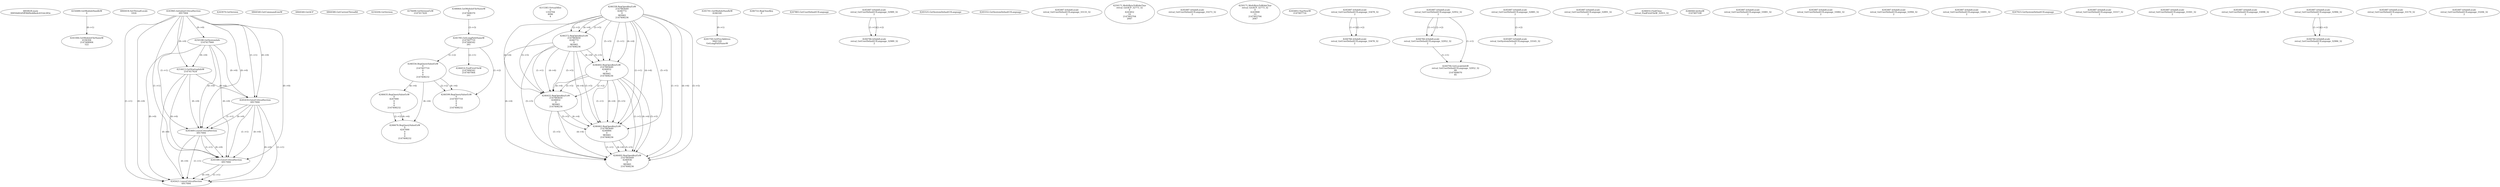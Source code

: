 // Global SCDG with merge call
digraph {
	0 [label="6850628.main
00050d42d5ff38d9eddbedc431dc283e"]
	1 [label="4254480.GetModuleHandleW
0"]
	2 [label="6844434.SetThreadLocale
1024"]
	3 [label="4243965.InitializeCriticalSection
6917004"]
	4 [label="4243979.GetVersion
"]
	5 [label="4250188.GetSystemInfo
2147417660"]
	3 -> 5 [label="(0-->0)"]
	6 [label="6844540.GetCommandLineW
"]
	7 [label="4214413.GetStartupInfoW
2147417624"]
	3 -> 7 [label="(0-->0)"]
	5 -> 7 [label="(0-->0)"]
	8 [label="6844560.GetACP
"]
	9 [label="6844580.GetCurrentThreadId
"]
	10 [label="4250204.GetVersion
"]
	11 [label="4276690.GetVersionExW
2147417420"]
	12 [label="4243306.GetModuleFileNameW
4194304
2147408904
522"]
	1 -> 12 [label="(0-->1)"]
	13 [label="4248064.GetModuleFileNameW
0
2147408370
261"]
	14 [label="4215383.VirtualAlloc
0
1310704
4096
4"]
	15 [label="4246338.RegOpenKeyExW
2147483649
4246772
0
983065
2147408236"]
	16 [label="4246372.RegOpenKeyExW
2147483650
4246772
0
983065
2147408236"]
	15 -> 16 [label="(2-->2)"]
	15 -> 16 [label="(4-->4)"]
	15 -> 16 [label="(5-->5)"]
	17 [label="4246402.RegOpenKeyExW
2147483649
4246832
0
983065
2147408236"]
	15 -> 17 [label="(1-->1)"]
	15 -> 17 [label="(4-->4)"]
	16 -> 17 [label="(4-->4)"]
	15 -> 17 [label="(5-->5)"]
	16 -> 17 [label="(5-->5)"]
	18 [label="4245741.GetModuleHandleW
4246160"]
	19 [label="4245758.GetProcAddress
9441320
GetLongPathNameW"]
	18 -> 19 [label="(0-->1)"]
	20 [label="4245785.GetLongPathNameW
2147407710
2147406542
261"]
	13 -> 20 [label="(3-->3)"]
	21 [label="4246556.RegQueryValueExW
0
2147407710
0
0
0
2147408232"]
	20 -> 21 [label="(1-->2)"]
	22 [label="4246635.RegQueryValueExW
0
4247000
0
0
0
2147408232"]
	21 -> 22 [label="(6-->6)"]
	23 [label="4246722.RegCloseKey
0"]
	24 [label="4247883.GetUserDefaultUILanguage
"]
	25 [label="4245418.EnterCriticalSection
6917004"]
	3 -> 25 [label="(1-->1)"]
	3 -> 25 [label="(0-->0)"]
	5 -> 25 [label="(0-->0)"]
	7 -> 25 [label="(0-->0)"]
	26 [label="4245469.LeaveCriticalSection
6917004"]
	3 -> 26 [label="(1-->1)"]
	25 -> 26 [label="(1-->1)"]
	3 -> 26 [label="(0-->0)"]
	5 -> 26 [label="(0-->0)"]
	7 -> 26 [label="(0-->0)"]
	25 -> 26 [label="(0-->0)"]
	27 [label="4245487.IsValidLocale
retval_GetUserDefaultUILanguage_32989_32
2"]
	28 [label="4244766.IsValidLocale
retval_GetUserDefaultUILanguage_32989_32
2"]
	27 -> 28 [label="(1-->1)"]
	27 -> 28 [label="(2-->2)"]
	29 [label="4245525.GetSystemDefaultUILanguage
"]
	30 [label="4245552.GetSystemDefaultUILanguage
"]
	31 [label="4246676.RegQueryValueExW
0
4247000
0
0
0
2147408232"]
	22 -> 31 [label="(2-->2)"]
	21 -> 31 [label="(6-->6)"]
	22 -> 31 [label="(6-->6)"]
	32 [label="4245487.IsValidLocale
retval_GetUserDefaultUILanguage_33133_32
2"]
	33 [label="4250171.MultiByteToWideChar
retval_GetACP_32773_32
0
4243452
10
2147403704
2047"]
	34 [label="4245487.IsValidLocale
retval_GetUserDefaultUILanguage_33273_32
2"]
	35 [label="4250171.MultiByteToWideChar
retval_GetACP_32773_32
0
4243908
13
2147403704
2047"]
	36 [label="4245683.CharNextW
2147407716"]
	37 [label="4245487.IsValidLocale
retval_GetUserDefaultUILanguage_33478_32
2"]
	38 [label="4244766.IsValidLocale
retval_GetUserDefaultUILanguage_33478_32
2"]
	37 -> 38 [label="(1-->1)"]
	37 -> 38 [label="(2-->2)"]
	39 [label="4245580.EnterCriticalSection
6917004"]
	3 -> 39 [label="(1-->1)"]
	25 -> 39 [label="(1-->1)"]
	26 -> 39 [label="(1-->1)"]
	3 -> 39 [label="(0-->0)"]
	5 -> 39 [label="(0-->0)"]
	7 -> 39 [label="(0-->0)"]
	25 -> 39 [label="(0-->0)"]
	26 -> 39 [label="(0-->0)"]
	40 [label="4245621.LeaveCriticalSection
6917004"]
	3 -> 40 [label="(1-->1)"]
	25 -> 40 [label="(1-->1)"]
	26 -> 40 [label="(1-->1)"]
	39 -> 40 [label="(1-->1)"]
	3 -> 40 [label="(0-->0)"]
	5 -> 40 [label="(0-->0)"]
	7 -> 40 [label="(0-->0)"]
	25 -> 40 [label="(0-->0)"]
	26 -> 40 [label="(0-->0)"]
	39 -> 40 [label="(0-->0)"]
	41 [label="4245487.IsValidLocale
retval_GetUserDefaultUILanguage_32952_32
2"]
	42 [label="4244766.IsValidLocale
retval_GetUserDefaultUILanguage_32952_32
2"]
	41 -> 42 [label="(1-->1)"]
	41 -> 42 [label="(2-->2)"]
	43 [label="4244794.GetLocaleInfoW
retval_GetUserDefaultUILanguage_32952_32
89
2147408070
85"]
	41 -> 43 [label="(1-->1)"]
	42 -> 43 [label="(1-->1)"]
	44 [label="4246432.RegOpenKeyExW
2147483650
4246832
0
983065
2147408236"]
	16 -> 44 [label="(1-->1)"]
	17 -> 44 [label="(2-->2)"]
	15 -> 44 [label="(4-->4)"]
	16 -> 44 [label="(4-->4)"]
	17 -> 44 [label="(4-->4)"]
	15 -> 44 [label="(5-->5)"]
	16 -> 44 [label="(5-->5)"]
	17 -> 44 [label="(5-->5)"]
	45 [label="4246462.RegOpenKeyExW
2147483649
4246884
0
983065
2147408236"]
	15 -> 45 [label="(1-->1)"]
	17 -> 45 [label="(1-->1)"]
	15 -> 45 [label="(4-->4)"]
	16 -> 45 [label="(4-->4)"]
	17 -> 45 [label="(4-->4)"]
	44 -> 45 [label="(4-->4)"]
	15 -> 45 [label="(5-->5)"]
	16 -> 45 [label="(5-->5)"]
	17 -> 45 [label="(5-->5)"]
	44 -> 45 [label="(5-->5)"]
	46 [label="4246492.RegOpenKeyExW
2147483649
4246936
0
983065
2147408236"]
	15 -> 46 [label="(1-->1)"]
	17 -> 46 [label="(1-->1)"]
	45 -> 46 [label="(1-->1)"]
	15 -> 46 [label="(4-->4)"]
	16 -> 46 [label="(4-->4)"]
	17 -> 46 [label="(4-->4)"]
	44 -> 46 [label="(4-->4)"]
	45 -> 46 [label="(4-->4)"]
	15 -> 46 [label="(5-->5)"]
	16 -> 46 [label="(5-->5)"]
	17 -> 46 [label="(5-->5)"]
	44 -> 46 [label="(5-->5)"]
	45 -> 46 [label="(5-->5)"]
	47 [label="4245487.IsValidLocale
retval_GetUserDefaultUILanguage_32885_32
2"]
	48 [label="4245487.IsValidLocale
retval_GetUserDefaultUILanguage_32891_32
2"]
	49 [label="4246014.FindFirstFileW
2147406542
2147407064"]
	20 -> 49 [label="(2-->1)"]
	50 [label="4246032.FindClose
retval_FindFirstFileW_32915_32"]
	51 [label="4246044.lstrlenW
2147407108"]
	52 [label="4245487.IsValidLocale
retval_GetUserDefaultUILanguage_33081_32
2"]
	53 [label="4245487.IsValidLocale
retval_GetUserDefaultUILanguage_33082_32
2"]
	54 [label="4245487.IsValidLocale
retval_GetUserDefaultUILanguage_32994_32
2"]
	55 [label="4245487.IsValidLocale
retval_GetUserDefaultUILanguage_33091_32
2"]
	56 [label="4247923.GetSystemDefaultUILanguage
"]
	57 [label="4245487.IsValidLocale
retval_GetSystemDefaultUILanguage_33165_32
2"]
	47 -> 57 [label="(2-->2)"]
	58 [label="4245487.IsValidLocale
retval_GetUserDefaultUILanguage_33317_32
2"]
	59 [label="4246599.RegQueryValueExW
0
2147407710
0
0
0
2147408232"]
	20 -> 59 [label="(1-->2)"]
	21 -> 59 [label="(2-->2)"]
	21 -> 59 [label="(6-->6)"]
	60 [label="4245487.IsValidLocale
retval_GetUserDefaultUILanguage_33301_32
2"]
	61 [label="4245487.IsValidLocale
retval_GetUserDefaultUILanguage_33098_32
2"]
	62 [label="4245487.IsValidLocale
retval_GetUserDefaultUILanguage_32984_32
2"]
	63 [label="4244766.IsValidLocale
retval_GetUserDefaultUILanguage_32984_32
2"]
	62 -> 63 [label="(1-->1)"]
	62 -> 63 [label="(2-->2)"]
	64 [label="4245487.IsValidLocale
retval_GetUserDefaultUILanguage_33170_32
2"]
	65 [label="4245487.IsValidLocale
retval_GetUserDefaultUILanguage_33206_32
2"]
}
